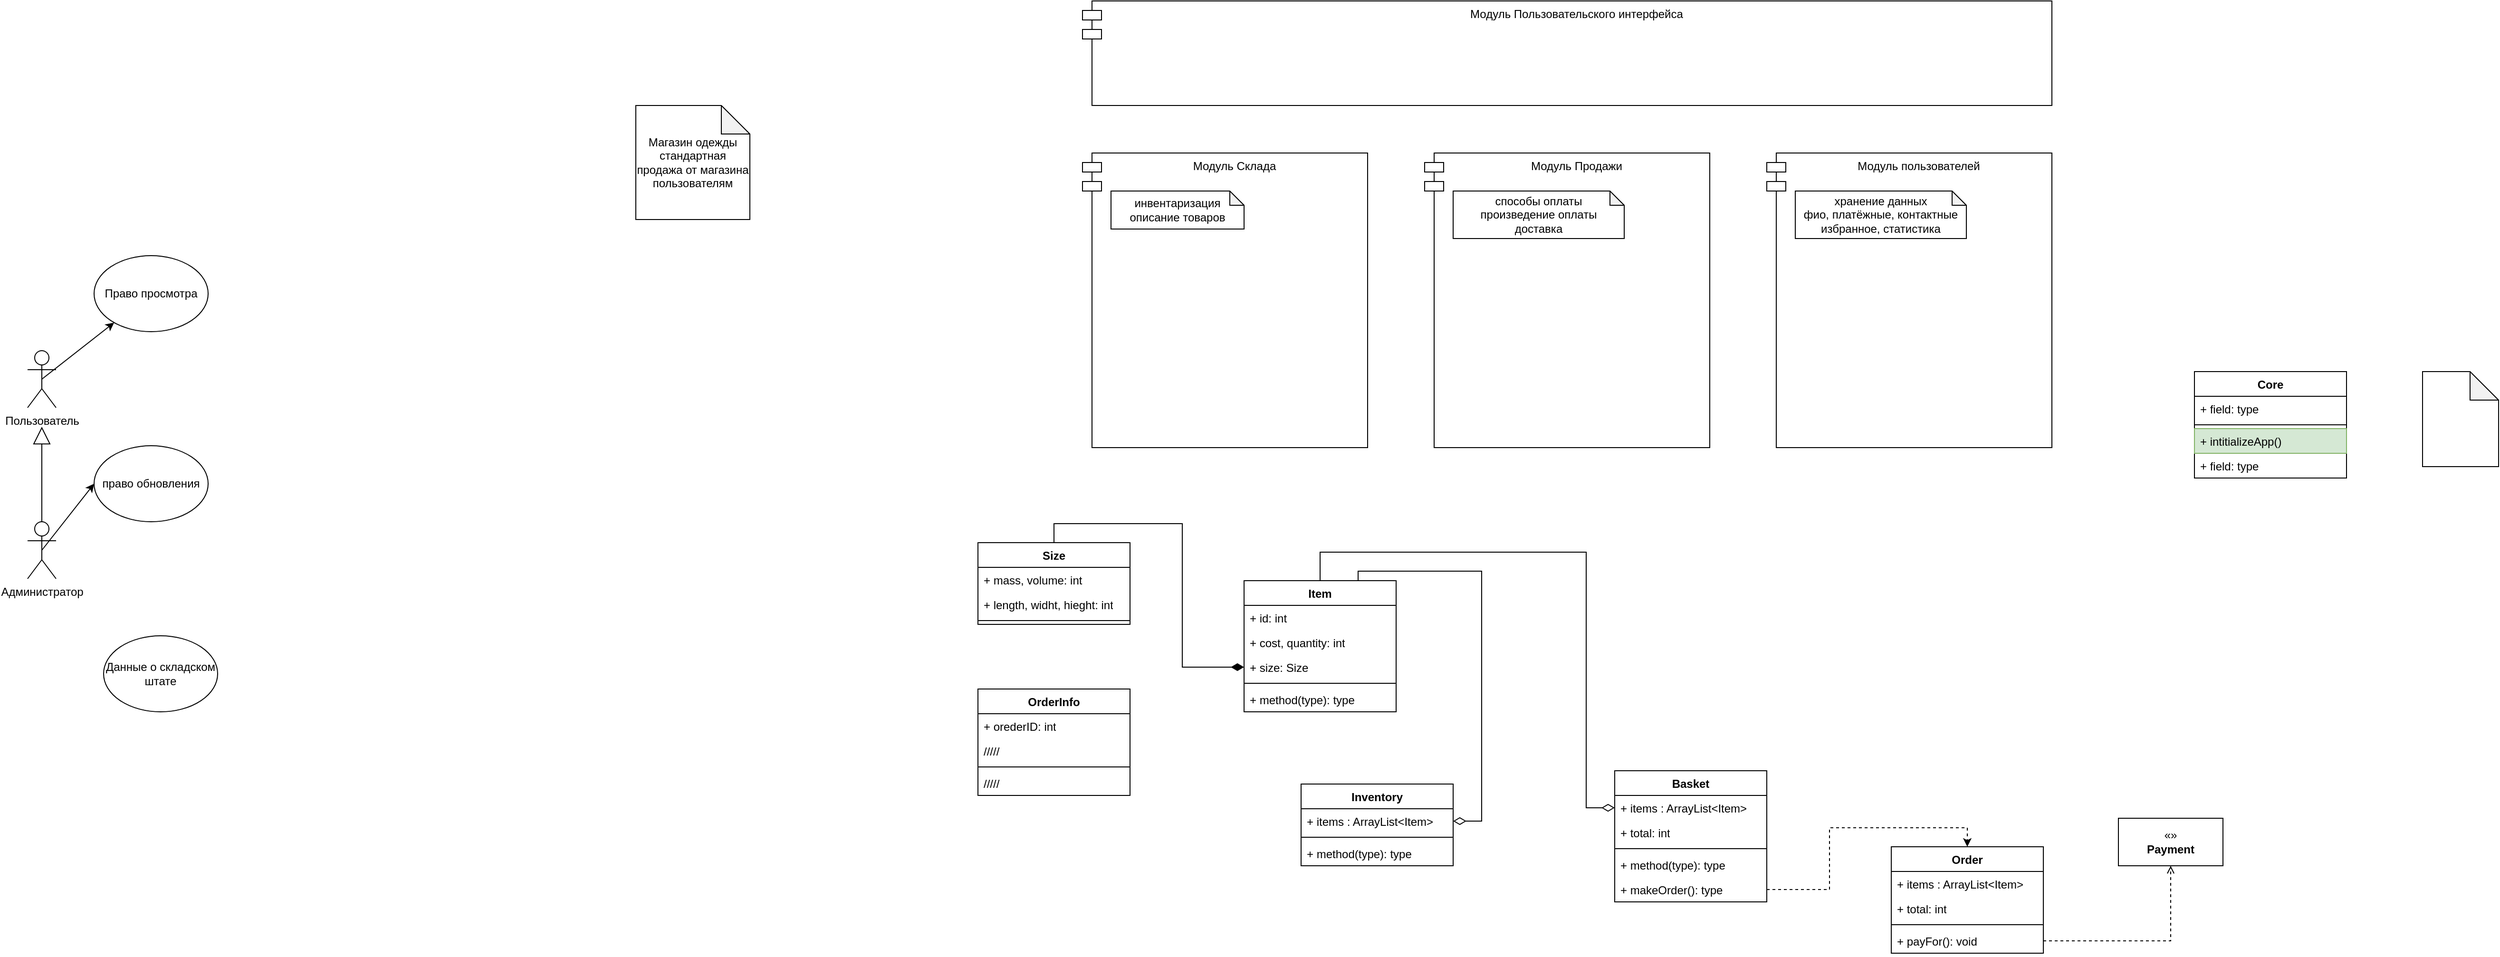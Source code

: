 <mxfile version="21.0.6" type="device" pages="3"><diagram id="Q39r8uRIIfAFtbHmfKKk" name="Диаграмма классов"><mxGraphModel dx="2818" dy="2263" grid="1" gridSize="10" guides="1" tooltips="1" connect="1" arrows="1" fold="1" page="1" pageScale="1" pageWidth="827" pageHeight="1169" math="0" shadow="0"><root><mxCell id="0"/><mxCell id="1" parent="0"/><mxCell id="gawjU3eSKvGi5Zlo-pJi-1" value="Пользователь" style="shape=umlActor;verticalLabelPosition=bottom;verticalAlign=top;html=1;outlineConnect=0;" parent="1" vertex="1"><mxGeometry x="-600" y="298" width="30" height="60" as="geometry"/></mxCell><mxCell id="gawjU3eSKvGi5Zlo-pJi-8" value="Администратор" style="shape=umlActor;verticalLabelPosition=bottom;verticalAlign=top;html=1;outlineConnect=0;" parent="1" vertex="1"><mxGeometry x="-600" y="478" width="30" height="60" as="geometry"/></mxCell><mxCell id="gawjU3eSKvGi5Zlo-pJi-2" value="Право просмотра" style="ellipse;whiteSpace=wrap;html=1;" parent="1" vertex="1"><mxGeometry x="-530" y="198" width="120" height="80" as="geometry"/></mxCell><mxCell id="gawjU3eSKvGi5Zlo-pJi-6" value="право обновления" style="ellipse;whiteSpace=wrap;html=1;" parent="1" vertex="1"><mxGeometry x="-530" y="398" width="120" height="80" as="geometry"/></mxCell><mxCell id="gawjU3eSKvGi5Zlo-pJi-9" value="Данные о складском штате" style="ellipse;whiteSpace=wrap;html=1;" parent="1" vertex="1"><mxGeometry x="-520" y="598" width="120" height="80" as="geometry"/></mxCell><mxCell id="gawjU3eSKvGi5Zlo-pJi-5" value="" style="endArrow=classic;html=1;rounded=0;exitX=0.5;exitY=0.5;exitDx=0;exitDy=0;exitPerimeter=0;" parent="1" source="gawjU3eSKvGi5Zlo-pJi-1" target="gawjU3eSKvGi5Zlo-pJi-2" edge="1"><mxGeometry width="50" height="50" relative="1" as="geometry"><mxPoint x="-490" y="458" as="sourcePoint"/><mxPoint x="-440" y="408" as="targetPoint"/></mxGeometry></mxCell><mxCell id="gawjU3eSKvGi5Zlo-pJi-7" value="" style="endArrow=classic;html=1;rounded=0;exitX=0.5;exitY=0.5;exitDx=0;exitDy=0;exitPerimeter=0;entryX=0;entryY=0.5;entryDx=0;entryDy=0;" parent="1" source="gawjU3eSKvGi5Zlo-pJi-8" target="gawjU3eSKvGi5Zlo-pJi-6" edge="1"><mxGeometry width="50" height="50" relative="1" as="geometry"><mxPoint x="-575" y="338" as="sourcePoint"/><mxPoint x="-420" y="270" as="targetPoint"/></mxGeometry></mxCell><mxCell id="gawjU3eSKvGi5Zlo-pJi-10" value="" style="endArrow=block;endSize=16;endFill=0;html=1;rounded=0;" parent="1" source="gawjU3eSKvGi5Zlo-pJi-8" edge="1"><mxGeometry width="160" relative="1" as="geometry"><mxPoint x="-480" y="438" as="sourcePoint"/><mxPoint x="-585" y="378" as="targetPoint"/></mxGeometry></mxCell><mxCell id="gawjU3eSKvGi5Zlo-pJi-11" value="Магазин одежды&lt;br&gt;стандартная продажа от магазина пользователям" style="shape=note;whiteSpace=wrap;html=1;backgroundOutline=1;darkOpacity=0.05;" parent="1" vertex="1"><mxGeometry x="40" y="40" width="120" height="120" as="geometry"/></mxCell><mxCell id="KpyvJ5JGYnESk2t9id-8-1" value="Модуль Склада" style="shape=module;align=left;spacingLeft=20;align=center;verticalAlign=top;whiteSpace=wrap;html=1;" parent="1" vertex="1"><mxGeometry x="510" y="90" width="300" height="310" as="geometry"/></mxCell><mxCell id="KpyvJ5JGYnESk2t9id-8-3" value="Модуль пользователей" style="shape=module;align=left;spacingLeft=20;align=center;verticalAlign=top;whiteSpace=wrap;html=1;" parent="1" vertex="1"><mxGeometry x="1230" y="90" width="300" height="310" as="geometry"/></mxCell><mxCell id="KpyvJ5JGYnESk2t9id-8-2" value="Модуль Продажи" style="shape=module;align=left;spacingLeft=20;align=center;verticalAlign=top;whiteSpace=wrap;html=1;" parent="1" vertex="1"><mxGeometry x="870" y="90" width="300" height="310" as="geometry"/></mxCell><mxCell id="KpyvJ5JGYnESk2t9id-8-69" value="Модуль Пользовательского интерфейса" style="shape=module;align=left;spacingLeft=20;align=center;verticalAlign=top;whiteSpace=wrap;html=1;" parent="1" vertex="1"><mxGeometry x="510" y="-70" width="1020" height="110" as="geometry"/></mxCell><mxCell id="KpyvJ5JGYnESk2t9id-8-4" value="инвентаризация&lt;br&gt;описание товаров&lt;br&gt;" style="shape=note;whiteSpace=wrap;html=1;backgroundOutline=1;darkOpacity=0.05;size=15;" parent="1" vertex="1"><mxGeometry x="540" y="130" width="140" height="40" as="geometry"/></mxCell><mxCell id="KpyvJ5JGYnESk2t9id-8-6" value="способы оплаты&lt;br&gt;произведение оплаты&lt;br&gt;доставка" style="shape=note;whiteSpace=wrap;html=1;backgroundOutline=1;darkOpacity=0.05;size=15;" parent="1" vertex="1"><mxGeometry x="900" y="130" width="180" height="50" as="geometry"/></mxCell><mxCell id="KpyvJ5JGYnESk2t9id-8-7" value="хранение данных&lt;br&gt;фио, платёжные, контактные&lt;br&gt;избранное, статистика" style="shape=note;whiteSpace=wrap;html=1;backgroundOutline=1;darkOpacity=0.05;size=15;" parent="1" vertex="1"><mxGeometry x="1260" y="130" width="180" height="50" as="geometry"/></mxCell><mxCell id="KpyvJ5JGYnESk2t9id-8-22" value="Core" style="swimlane;fontStyle=1;align=center;verticalAlign=top;childLayout=stackLayout;horizontal=1;startSize=26;horizontalStack=0;resizeParent=1;resizeParentMax=0;resizeLast=0;collapsible=1;marginBottom=0;whiteSpace=wrap;html=1;" parent="1" vertex="1"><mxGeometry x="1680" y="320" width="160" height="112" as="geometry"/></mxCell><mxCell id="KpyvJ5JGYnESk2t9id-8-23" value="+ field: type" style="text;strokeColor=none;fillColor=none;align=left;verticalAlign=top;spacingLeft=4;spacingRight=4;overflow=hidden;rotatable=0;points=[[0,0.5],[1,0.5]];portConstraint=eastwest;whiteSpace=wrap;html=1;" parent="KpyvJ5JGYnESk2t9id-8-22" vertex="1"><mxGeometry y="26" width="160" height="26" as="geometry"/></mxCell><mxCell id="KpyvJ5JGYnESk2t9id-8-24" value="" style="line;strokeWidth=1;fillColor=none;align=left;verticalAlign=middle;spacingTop=-1;spacingLeft=3;spacingRight=3;rotatable=0;labelPosition=right;points=[];portConstraint=eastwest;strokeColor=inherit;" parent="KpyvJ5JGYnESk2t9id-8-22" vertex="1"><mxGeometry y="52" width="160" height="8" as="geometry"/></mxCell><mxCell id="KpyvJ5JGYnESk2t9id-8-25" value="+ intitializeApp()" style="text;strokeColor=#82b366;fillColor=#d5e8d4;align=left;verticalAlign=top;spacingLeft=4;spacingRight=4;overflow=hidden;rotatable=0;points=[[0,0.5],[1,0.5]];portConstraint=eastwest;whiteSpace=wrap;html=1;" parent="KpyvJ5JGYnESk2t9id-8-22" vertex="1"><mxGeometry y="60" width="160" height="26" as="geometry"/></mxCell><mxCell id="KpyvJ5JGYnESk2t9id-8-27" value="+ field: type" style="text;strokeColor=none;fillColor=none;align=left;verticalAlign=top;spacingLeft=4;spacingRight=4;overflow=hidden;rotatable=0;points=[[0,0.5],[1,0.5]];portConstraint=eastwest;whiteSpace=wrap;html=1;" parent="KpyvJ5JGYnESk2t9id-8-22" vertex="1"><mxGeometry y="86" width="160" height="26" as="geometry"/></mxCell><mxCell id="KpyvJ5JGYnESk2t9id-8-28" value="Item" style="swimlane;fontStyle=1;align=center;verticalAlign=top;childLayout=stackLayout;horizontal=1;startSize=26;horizontalStack=0;resizeParent=1;resizeParentMax=0;resizeLast=0;collapsible=1;marginBottom=0;whiteSpace=wrap;html=1;" parent="1" vertex="1"><mxGeometry x="680" y="540" width="160" height="138" as="geometry"/></mxCell><mxCell id="KpyvJ5JGYnESk2t9id-8-86" value="+ id: int" style="text;strokeColor=none;fillColor=none;align=left;verticalAlign=top;spacingLeft=4;spacingRight=4;overflow=hidden;rotatable=0;points=[[0,0.5],[1,0.5]];portConstraint=eastwest;whiteSpace=wrap;html=1;" parent="KpyvJ5JGYnESk2t9id-8-28" vertex="1"><mxGeometry y="26" width="160" height="26" as="geometry"/></mxCell><mxCell id="KpyvJ5JGYnESk2t9id-8-29" value="+ cost, quantity: int" style="text;strokeColor=none;fillColor=none;align=left;verticalAlign=top;spacingLeft=4;spacingRight=4;overflow=hidden;rotatable=0;points=[[0,0.5],[1,0.5]];portConstraint=eastwest;whiteSpace=wrap;html=1;" parent="KpyvJ5JGYnESk2t9id-8-28" vertex="1"><mxGeometry y="52" width="160" height="26" as="geometry"/></mxCell><mxCell id="KpyvJ5JGYnESk2t9id-8-33" value="+ size: Size" style="text;strokeColor=none;fillColor=none;align=left;verticalAlign=top;spacingLeft=4;spacingRight=4;overflow=hidden;rotatable=0;points=[[0,0.5],[1,0.5]];portConstraint=eastwest;whiteSpace=wrap;html=1;" parent="KpyvJ5JGYnESk2t9id-8-28" vertex="1"><mxGeometry y="78" width="160" height="26" as="geometry"/></mxCell><mxCell id="KpyvJ5JGYnESk2t9id-8-30" value="" style="line;strokeWidth=1;fillColor=none;align=left;verticalAlign=middle;spacingTop=-1;spacingLeft=3;spacingRight=3;rotatable=0;labelPosition=right;points=[];portConstraint=eastwest;strokeColor=inherit;" parent="KpyvJ5JGYnESk2t9id-8-28" vertex="1"><mxGeometry y="104" width="160" height="8" as="geometry"/></mxCell><mxCell id="KpyvJ5JGYnESk2t9id-8-31" value="+ method(type): type" style="text;strokeColor=none;fillColor=none;align=left;verticalAlign=top;spacingLeft=4;spacingRight=4;overflow=hidden;rotatable=0;points=[[0,0.5],[1,0.5]];portConstraint=eastwest;whiteSpace=wrap;html=1;" parent="KpyvJ5JGYnESk2t9id-8-28" vertex="1"><mxGeometry y="112" width="160" height="26" as="geometry"/></mxCell><mxCell id="KpyvJ5JGYnESk2t9id-8-42" value="Basket" style="swimlane;fontStyle=1;align=center;verticalAlign=top;childLayout=stackLayout;horizontal=1;startSize=26;horizontalStack=0;resizeParent=1;resizeParentMax=0;resizeLast=0;collapsible=1;marginBottom=0;whiteSpace=wrap;html=1;" parent="1" vertex="1"><mxGeometry x="1070" y="740" width="160" height="138" as="geometry"/></mxCell><mxCell id="KpyvJ5JGYnESk2t9id-8-53" value="+ items : ArrayList&amp;lt;Item&amp;gt;" style="text;strokeColor=none;fillColor=none;align=left;verticalAlign=top;spacingLeft=4;spacingRight=4;overflow=hidden;rotatable=0;points=[[0,0.5],[1,0.5]];portConstraint=eastwest;whiteSpace=wrap;html=1;" parent="KpyvJ5JGYnESk2t9id-8-42" vertex="1"><mxGeometry y="26" width="160" height="26" as="geometry"/></mxCell><mxCell id="KpyvJ5JGYnESk2t9id-8-60" value="+ total: int" style="text;strokeColor=none;fillColor=none;align=left;verticalAlign=top;spacingLeft=4;spacingRight=4;overflow=hidden;rotatable=0;points=[[0,0.5],[1,0.5]];portConstraint=eastwest;whiteSpace=wrap;html=1;" parent="KpyvJ5JGYnESk2t9id-8-42" vertex="1"><mxGeometry y="52" width="160" height="26" as="geometry"/></mxCell><mxCell id="KpyvJ5JGYnESk2t9id-8-45" value="" style="line;strokeWidth=1;fillColor=none;align=left;verticalAlign=middle;spacingTop=-1;spacingLeft=3;spacingRight=3;rotatable=0;labelPosition=right;points=[];portConstraint=eastwest;strokeColor=inherit;" parent="KpyvJ5JGYnESk2t9id-8-42" vertex="1"><mxGeometry y="78" width="160" height="8" as="geometry"/></mxCell><mxCell id="KpyvJ5JGYnESk2t9id-8-46" value="+ method(type): type" style="text;strokeColor=none;fillColor=none;align=left;verticalAlign=top;spacingLeft=4;spacingRight=4;overflow=hidden;rotatable=0;points=[[0,0.5],[1,0.5]];portConstraint=eastwest;whiteSpace=wrap;html=1;" parent="KpyvJ5JGYnESk2t9id-8-42" vertex="1"><mxGeometry y="86" width="160" height="26" as="geometry"/></mxCell><mxCell id="KpyvJ5JGYnESk2t9id-8-59" value="+ makeOrder(): type" style="text;strokeColor=none;fillColor=none;align=left;verticalAlign=top;spacingLeft=4;spacingRight=4;overflow=hidden;rotatable=0;points=[[0,0.5],[1,0.5]];portConstraint=eastwest;whiteSpace=wrap;html=1;" parent="KpyvJ5JGYnESk2t9id-8-42" vertex="1"><mxGeometry y="112" width="160" height="26" as="geometry"/></mxCell><mxCell id="KpyvJ5JGYnESk2t9id-8-54" value="Order" style="swimlane;fontStyle=1;align=center;verticalAlign=top;childLayout=stackLayout;horizontal=1;startSize=26;horizontalStack=0;resizeParent=1;resizeParentMax=0;resizeLast=0;collapsible=1;marginBottom=0;whiteSpace=wrap;html=1;" parent="1" vertex="1"><mxGeometry x="1361" y="820" width="160" height="112" as="geometry"/></mxCell><mxCell id="KpyvJ5JGYnESk2t9id-8-55" value="+ items : ArrayList&amp;lt;Item&amp;gt;" style="text;strokeColor=none;fillColor=none;align=left;verticalAlign=top;spacingLeft=4;spacingRight=4;overflow=hidden;rotatable=0;points=[[0,0.5],[1,0.5]];portConstraint=eastwest;whiteSpace=wrap;html=1;" parent="KpyvJ5JGYnESk2t9id-8-54" vertex="1"><mxGeometry y="26" width="160" height="26" as="geometry"/></mxCell><mxCell id="KpyvJ5JGYnESk2t9id-8-56" value="+ total: int" style="text;strokeColor=none;fillColor=none;align=left;verticalAlign=top;spacingLeft=4;spacingRight=4;overflow=hidden;rotatable=0;points=[[0,0.5],[1,0.5]];portConstraint=eastwest;whiteSpace=wrap;html=1;" parent="KpyvJ5JGYnESk2t9id-8-54" vertex="1"><mxGeometry y="52" width="160" height="26" as="geometry"/></mxCell><mxCell id="KpyvJ5JGYnESk2t9id-8-57" value="" style="line;strokeWidth=1;fillColor=none;align=left;verticalAlign=middle;spacingTop=-1;spacingLeft=3;spacingRight=3;rotatable=0;labelPosition=right;points=[];portConstraint=eastwest;strokeColor=inherit;" parent="KpyvJ5JGYnESk2t9id-8-54" vertex="1"><mxGeometry y="78" width="160" height="8" as="geometry"/></mxCell><mxCell id="KpyvJ5JGYnESk2t9id-8-58" value="+ payFor(): void" style="text;strokeColor=none;fillColor=none;align=left;verticalAlign=top;spacingLeft=4;spacingRight=4;overflow=hidden;rotatable=0;points=[[0,0.5],[1,0.5]];portConstraint=eastwest;whiteSpace=wrap;html=1;" parent="KpyvJ5JGYnESk2t9id-8-54" vertex="1"><mxGeometry y="86" width="160" height="26" as="geometry"/></mxCell><mxCell id="KpyvJ5JGYnESk2t9id-8-41" style="edgeStyle=orthogonalEdgeStyle;rounded=0;orthogonalLoop=1;jettySize=auto;html=1;exitX=0.5;exitY=0;exitDx=0;exitDy=0;entryX=0;entryY=0.5;entryDx=0;entryDy=0;endArrow=diamondThin;endFill=1;endSize=11;" parent="1" source="KpyvJ5JGYnESk2t9id-8-34" target="KpyvJ5JGYnESk2t9id-8-33" edge="1"><mxGeometry relative="1" as="geometry"/></mxCell><mxCell id="KpyvJ5JGYnESk2t9id-8-34" value="Size" style="swimlane;fontStyle=1;align=center;verticalAlign=top;childLayout=stackLayout;horizontal=1;startSize=26;horizontalStack=0;resizeParent=1;resizeParentMax=0;resizeLast=0;collapsible=1;marginBottom=0;whiteSpace=wrap;html=1;" parent="1" vertex="1"><mxGeometry x="400" y="500" width="160" height="86" as="geometry"/></mxCell><mxCell id="KpyvJ5JGYnESk2t9id-8-35" value="+ mass, volume: int" style="text;strokeColor=none;fillColor=none;align=left;verticalAlign=top;spacingLeft=4;spacingRight=4;overflow=hidden;rotatable=0;points=[[0,0.5],[1,0.5]];portConstraint=eastwest;whiteSpace=wrap;html=1;" parent="KpyvJ5JGYnESk2t9id-8-34" vertex="1"><mxGeometry y="26" width="160" height="26" as="geometry"/></mxCell><mxCell id="KpyvJ5JGYnESk2t9id-8-39" value="+ length, widht, hieght: int" style="text;strokeColor=none;fillColor=none;align=left;verticalAlign=top;spacingLeft=4;spacingRight=4;overflow=hidden;rotatable=0;points=[[0,0.5],[1,0.5]];portConstraint=eastwest;whiteSpace=wrap;html=1;" parent="KpyvJ5JGYnESk2t9id-8-34" vertex="1"><mxGeometry y="52" width="160" height="26" as="geometry"/></mxCell><mxCell id="KpyvJ5JGYnESk2t9id-8-37" value="" style="line;strokeWidth=1;fillColor=none;align=left;verticalAlign=middle;spacingTop=-1;spacingLeft=3;spacingRight=3;rotatable=0;labelPosition=right;points=[];portConstraint=eastwest;strokeColor=inherit;" parent="KpyvJ5JGYnESk2t9id-8-34" vertex="1"><mxGeometry y="78" width="160" height="8" as="geometry"/></mxCell><mxCell id="KpyvJ5JGYnESk2t9id-8-70" value="OrderInfo" style="swimlane;fontStyle=1;align=center;verticalAlign=top;childLayout=stackLayout;horizontal=1;startSize=26;horizontalStack=0;resizeParent=1;resizeParentMax=0;resizeLast=0;collapsible=1;marginBottom=0;whiteSpace=wrap;html=1;" parent="1" vertex="1"><mxGeometry x="400" y="654" width="160" height="112" as="geometry"/></mxCell><mxCell id="KpyvJ5JGYnESk2t9id-8-71" value="+ orederID: int" style="text;strokeColor=none;fillColor=none;align=left;verticalAlign=top;spacingLeft=4;spacingRight=4;overflow=hidden;rotatable=0;points=[[0,0.5],[1,0.5]];portConstraint=eastwest;whiteSpace=wrap;html=1;" parent="KpyvJ5JGYnESk2t9id-8-70" vertex="1"><mxGeometry y="26" width="160" height="26" as="geometry"/></mxCell><mxCell id="KpyvJ5JGYnESk2t9id-8-87" value="/////" style="text;strokeColor=none;fillColor=none;align=left;verticalAlign=top;spacingLeft=4;spacingRight=4;overflow=hidden;rotatable=0;points=[[0,0.5],[1,0.5]];portConstraint=eastwest;whiteSpace=wrap;html=1;" parent="KpyvJ5JGYnESk2t9id-8-70" vertex="1"><mxGeometry y="52" width="160" height="26" as="geometry"/></mxCell><mxCell id="KpyvJ5JGYnESk2t9id-8-73" value="" style="line;strokeWidth=1;fillColor=none;align=left;verticalAlign=middle;spacingTop=-1;spacingLeft=3;spacingRight=3;rotatable=0;labelPosition=right;points=[];portConstraint=eastwest;strokeColor=inherit;" parent="KpyvJ5JGYnESk2t9id-8-70" vertex="1"><mxGeometry y="78" width="160" height="8" as="geometry"/></mxCell><mxCell id="KpyvJ5JGYnESk2t9id-8-88" value="/////" style="text;strokeColor=none;fillColor=none;align=left;verticalAlign=top;spacingLeft=4;spacingRight=4;overflow=hidden;rotatable=0;points=[[0,0.5],[1,0.5]];portConstraint=eastwest;whiteSpace=wrap;html=1;" parent="KpyvJ5JGYnESk2t9id-8-70" vertex="1"><mxGeometry y="86" width="160" height="26" as="geometry"/></mxCell><mxCell id="KpyvJ5JGYnESk2t9id-8-47" style="edgeStyle=orthogonalEdgeStyle;rounded=0;orthogonalLoop=1;jettySize=auto;html=1;exitX=0.5;exitY=0;exitDx=0;exitDy=0;entryX=0;entryY=0.5;entryDx=0;entryDy=0;endArrow=diamondThin;endFill=0;endSize=11;" parent="1" source="KpyvJ5JGYnESk2t9id-8-28" target="KpyvJ5JGYnESk2t9id-8-53" edge="1"><mxGeometry relative="1" as="geometry"><mxPoint x="490" y="510" as="sourcePoint"/><mxPoint x="690" y="615" as="targetPoint"/><Array as="points"><mxPoint x="760" y="510"/><mxPoint x="1040" y="510"/><mxPoint x="1040" y="779"/></Array></mxGeometry></mxCell><mxCell id="KpyvJ5JGYnESk2t9id-8-48" value="Inventory" style="swimlane;fontStyle=1;align=center;verticalAlign=top;childLayout=stackLayout;horizontal=1;startSize=26;horizontalStack=0;resizeParent=1;resizeParentMax=0;resizeLast=0;collapsible=1;marginBottom=0;whiteSpace=wrap;html=1;" parent="1" vertex="1"><mxGeometry x="740" y="754" width="160" height="86" as="geometry"/></mxCell><mxCell id="KpyvJ5JGYnESk2t9id-8-49" value="+ items : ArrayList&amp;lt;Item&amp;gt;" style="text;strokeColor=none;fillColor=none;align=left;verticalAlign=top;spacingLeft=4;spacingRight=4;overflow=hidden;rotatable=0;points=[[0,0.5],[1,0.5]];portConstraint=eastwest;whiteSpace=wrap;html=1;" parent="KpyvJ5JGYnESk2t9id-8-48" vertex="1"><mxGeometry y="26" width="160" height="26" as="geometry"/></mxCell><mxCell id="KpyvJ5JGYnESk2t9id-8-50" value="" style="line;strokeWidth=1;fillColor=none;align=left;verticalAlign=middle;spacingTop=-1;spacingLeft=3;spacingRight=3;rotatable=0;labelPosition=right;points=[];portConstraint=eastwest;strokeColor=inherit;" parent="KpyvJ5JGYnESk2t9id-8-48" vertex="1"><mxGeometry y="52" width="160" height="8" as="geometry"/></mxCell><mxCell id="KpyvJ5JGYnESk2t9id-8-51" value="+ method(type): type" style="text;strokeColor=none;fillColor=none;align=left;verticalAlign=top;spacingLeft=4;spacingRight=4;overflow=hidden;rotatable=0;points=[[0,0.5],[1,0.5]];portConstraint=eastwest;whiteSpace=wrap;html=1;" parent="KpyvJ5JGYnESk2t9id-8-48" vertex="1"><mxGeometry y="60" width="160" height="26" as="geometry"/></mxCell><mxCell id="KpyvJ5JGYnESk2t9id-8-52" style="edgeStyle=orthogonalEdgeStyle;rounded=0;orthogonalLoop=1;jettySize=auto;html=1;exitX=0.75;exitY=0;exitDx=0;exitDy=0;endArrow=diamondThin;endFill=0;endSize=11;entryX=1;entryY=0.5;entryDx=0;entryDy=0;" parent="1" source="KpyvJ5JGYnESk2t9id-8-28" target="KpyvJ5JGYnESk2t9id-8-49" edge="1"><mxGeometry relative="1" as="geometry"><mxPoint x="770" y="550" as="sourcePoint"/><mxPoint x="1160" y="750" as="targetPoint"/><Array as="points"><mxPoint x="800" y="530"/><mxPoint x="930" y="530"/><mxPoint x="930" y="793"/></Array></mxGeometry></mxCell><mxCell id="KpyvJ5JGYnESk2t9id-8-61" style="edgeStyle=orthogonalEdgeStyle;rounded=0;orthogonalLoop=1;jettySize=auto;html=1;exitX=1;exitY=0.5;exitDx=0;exitDy=0;dashed=1;" parent="1" source="KpyvJ5JGYnESk2t9id-8-59" target="KpyvJ5JGYnESk2t9id-8-54" edge="1"><mxGeometry relative="1" as="geometry"><Array as="points"><mxPoint x="1296" y="865"/><mxPoint x="1296" y="800"/><mxPoint x="1441" y="800"/></Array></mxGeometry></mxCell><mxCell id="KpyvJ5JGYnESk2t9id-8-67" value="«»&lt;br&gt;&lt;b&gt;Payment&lt;/b&gt;" style="html=1;whiteSpace=wrap;" parent="1" vertex="1"><mxGeometry x="1600" y="790" width="110" height="50" as="geometry"/></mxCell><mxCell id="KpyvJ5JGYnESk2t9id-8-68" style="edgeStyle=orthogonalEdgeStyle;rounded=0;orthogonalLoop=1;jettySize=auto;html=1;exitX=1;exitY=0.5;exitDx=0;exitDy=0;dashed=1;endArrow=open;endFill=0;" parent="1" source="KpyvJ5JGYnESk2t9id-8-58" target="KpyvJ5JGYnESk2t9id-8-67" edge="1"><mxGeometry relative="1" as="geometry"><mxPoint x="1240" y="875" as="sourcePoint"/><mxPoint x="1451" y="830" as="targetPoint"/><Array as="points"><mxPoint x="1655" y="919"/></Array></mxGeometry></mxCell><mxCell id="KpyvJ5JGYnESk2t9id-8-85" value="" style="shape=note;whiteSpace=wrap;html=1;backgroundOutline=1;darkOpacity=0.05;" parent="1" vertex="1"><mxGeometry x="1920" y="320" width="80" height="100" as="geometry"/></mxCell></root></mxGraphModel></diagram><diagram id="VexbFJEOZfffrQNOJcqV" name="Страница покупателя"><mxGraphModel dx="2221" dy="766" grid="1" gridSize="10" guides="1" tooltips="1" connect="1" arrows="1" fold="1" page="1" pageScale="1" pageWidth="827" pageHeight="1169" math="0" shadow="0"><root><mxCell id="0"/><mxCell id="1" parent="0"/><mxCell id="iRpoRRtLdzzD9pZuhx6b-1" value="" style="edgeStyle=orthogonalEdgeStyle;rounded=0;orthogonalLoop=1;jettySize=auto;html=1;" parent="1" target="iRpoRRtLdzzD9pZuhx6b-16" edge="1"><mxGeometry relative="1" as="geometry"><mxPoint x="-434.91" y="100.0" as="sourcePoint"/></mxGeometry></mxCell><mxCell id="iRpoRRtLdzzD9pZuhx6b-2" value="Покупатель" style="shape=umlActor;verticalLabelPosition=bottom;verticalAlign=top;html=1;outlineConnect=0;" parent="1" vertex="1"><mxGeometry x="-449.91" y="40" width="30" height="60" as="geometry"/></mxCell><mxCell id="iRpoRRtLdzzD9pZuhx6b-3" value="" style="edgeStyle=orthogonalEdgeStyle;rounded=0;orthogonalLoop=1;jettySize=auto;html=1;" parent="1" source="iRpoRRtLdzzD9pZuhx6b-4" target="iRpoRRtLdzzD9pZuhx6b-6" edge="1"><mxGeometry relative="1" as="geometry"/></mxCell><mxCell id="iRpoRRtLdzzD9pZuhx6b-4" value="Регистрируется" style="rounded=1;whiteSpace=wrap;html=1;verticalAlign=top;" parent="1" vertex="1"><mxGeometry x="-494.91" y="268" width="120" height="60" as="geometry"/></mxCell><mxCell id="iRpoRRtLdzzD9pZuhx6b-5" value="" style="edgeStyle=orthogonalEdgeStyle;rounded=0;orthogonalLoop=1;jettySize=auto;html=1;" parent="1" source="iRpoRRtLdzzD9pZuhx6b-6" target="iRpoRRtLdzzD9pZuhx6b-8" edge="1"><mxGeometry relative="1" as="geometry"/></mxCell><mxCell id="iRpoRRtLdzzD9pZuhx6b-6" value="Смотрит каталог, выбирает товар" style="rounded=1;whiteSpace=wrap;html=1;verticalAlign=top;" parent="1" vertex="1"><mxGeometry x="-494.91" y="380" width="120" height="60" as="geometry"/></mxCell><mxCell id="iRpoRRtLdzzD9pZuhx6b-7" value="" style="edgeStyle=orthogonalEdgeStyle;rounded=0;orthogonalLoop=1;jettySize=auto;html=1;" parent="1" source="iRpoRRtLdzzD9pZuhx6b-8" target="iRpoRRtLdzzD9pZuhx6b-11" edge="1"><mxGeometry relative="1" as="geometry"/></mxCell><mxCell id="iRpoRRtLdzzD9pZuhx6b-8" value="Добавляет в корзину" style="rounded=1;whiteSpace=wrap;html=1;verticalAlign=top;" parent="1" vertex="1"><mxGeometry x="-494.91" y="520" width="120" height="60" as="geometry"/></mxCell><mxCell id="iRpoRRtLdzzD9pZuhx6b-9" value="" style="edgeStyle=orthogonalEdgeStyle;rounded=0;orthogonalLoop=1;jettySize=auto;html=1;exitX=0;exitY=0.5;exitDx=0;exitDy=0;entryX=0;entryY=0.5;entryDx=0;entryDy=0;" parent="1" source="iRpoRRtLdzzD9pZuhx6b-8" target="iRpoRRtLdzzD9pZuhx6b-6" edge="1"><mxGeometry relative="1" as="geometry"><mxPoint x="-424.91" y="450" as="sourcePoint"/><mxPoint x="-424.91" y="530" as="targetPoint"/><Array as="points"><mxPoint x="-539.91" y="550"/><mxPoint x="-539.91" y="410"/></Array></mxGeometry></mxCell><mxCell id="iRpoRRtLdzzD9pZuhx6b-10" value="" style="edgeStyle=orthogonalEdgeStyle;rounded=0;orthogonalLoop=1;jettySize=auto;html=1;" parent="1" source="iRpoRRtLdzzD9pZuhx6b-11" target="iRpoRRtLdzzD9pZuhx6b-13" edge="1"><mxGeometry relative="1" as="geometry"/></mxCell><mxCell id="iRpoRRtLdzzD9pZuhx6b-11" value="Оформляет заказ" style="rounded=1;whiteSpace=wrap;html=1;verticalAlign=top;" parent="1" vertex="1"><mxGeometry x="-494.91" y="660" width="120" height="60" as="geometry"/></mxCell><mxCell id="iRpoRRtLdzzD9pZuhx6b-12" value="" style="edgeStyle=orthogonalEdgeStyle;rounded=0;orthogonalLoop=1;jettySize=auto;html=1;" parent="1" source="iRpoRRtLdzzD9pZuhx6b-13" target="iRpoRRtLdzzD9pZuhx6b-14" edge="1"><mxGeometry relative="1" as="geometry"/></mxCell><mxCell id="iRpoRRtLdzzD9pZuhx6b-13" value="Заказ уходит на обработку, ожидается оплата" style="rounded=1;whiteSpace=wrap;html=1;verticalAlign=top;" parent="1" vertex="1"><mxGeometry x="-494.91" y="800" width="120" height="60" as="geometry"/></mxCell><mxCell id="iRpoRRtLdzzD9pZuhx6b-14" value="Оплата прошла, заказ исполняется, отображается инф." style="rounded=1;whiteSpace=wrap;html=1;verticalAlign=top;" parent="1" vertex="1"><mxGeometry x="-494.91" y="940" width="120" height="60" as="geometry"/></mxCell><mxCell id="iRpoRRtLdzzD9pZuhx6b-15" value="" style="edgeStyle=orthogonalEdgeStyle;rounded=0;orthogonalLoop=1;jettySize=auto;html=1;" parent="1" source="iRpoRRtLdzzD9pZuhx6b-16" target="iRpoRRtLdzzD9pZuhx6b-4" edge="1"><mxGeometry relative="1" as="geometry"/></mxCell><mxCell id="iRpoRRtLdzzD9pZuhx6b-16" value="Заходит в приложение" style="rounded=1;whiteSpace=wrap;html=1;verticalAlign=top;arcSize=0;" parent="1" vertex="1"><mxGeometry x="-494.91" y="170" width="120" height="60" as="geometry"/></mxCell></root></mxGraphModel></diagram><diagram id="oJ0kxHwDdL8JoxnCxotS" name="Страница продавца"><mxGraphModel dx="1989" dy="638" grid="1" gridSize="10" guides="1" tooltips="1" connect="1" arrows="1" fold="1" page="1" pageScale="1" pageWidth="827" pageHeight="1169" math="0" shadow="0"><root><mxCell id="0"/><mxCell id="1" parent="0"/><mxCell id="6Ingw6vAk291R9jk7pOv-1" value="" style="edgeStyle=orthogonalEdgeStyle;rounded=0;orthogonalLoop=1;jettySize=auto;html=1;" parent="1" target="6Ingw6vAk291R9jk7pOv-3" edge="1"><mxGeometry relative="1" as="geometry"><mxPoint x="400" y="110" as="sourcePoint"/></mxGeometry></mxCell><mxCell id="ilcfAhT4SD9ZilPwc9IK-1" value="" style="edgeStyle=orthogonalEdgeStyle;rounded=0;orthogonalLoop=1;jettySize=auto;html=1;" edge="1" target="ilcfAhT4SD9ZilPwc9IK-4" parent="1"><mxGeometry relative="1" as="geometry"><mxPoint x="-260" y="110" as="sourcePoint"/></mxGeometry></mxCell><mxCell id="6Ingw6vAk291R9jk7pOv-2" value="Продавец" style="shape=umlActor;verticalLabelPosition=bottom;verticalAlign=top;html=1;outlineConnect=0;" parent="1" vertex="1"><mxGeometry x="385" y="40" width="30" height="60" as="geometry"/></mxCell><mxCell id="ilcfAhT4SD9ZilPwc9IK-2" value="Продавец" style="shape=umlActor;verticalLabelPosition=bottom;verticalAlign=top;html=1;outlineConnect=0;" vertex="1" parent="1"><mxGeometry x="-275" y="40" width="30" height="60" as="geometry"/></mxCell><mxCell id="6Ingw6vAk291R9jk7pOv-5" value="" style="edgeStyle=orthogonalEdgeStyle;rounded=0;orthogonalLoop=1;jettySize=auto;html=1;" parent="1" source="6Ingw6vAk291R9jk7pOv-3" target="6Ingw6vAk291R9jk7pOv-4" edge="1"><mxGeometry relative="1" as="geometry"/></mxCell><mxCell id="ilcfAhT4SD9ZilPwc9IK-3" value="" style="edgeStyle=orthogonalEdgeStyle;rounded=0;orthogonalLoop=1;jettySize=auto;html=1;" edge="1" source="ilcfAhT4SD9ZilPwc9IK-4" target="ilcfAhT4SD9ZilPwc9IK-6" parent="1"><mxGeometry relative="1" as="geometry"/></mxCell><mxCell id="6Ingw6vAk291R9jk7pOv-3" value="Заходит в приложение" style="rounded=1;whiteSpace=wrap;html=1;verticalAlign=top;arcSize=0;" parent="1" vertex="1"><mxGeometry x="340" y="170" width="120" height="40" as="geometry"/></mxCell><mxCell id="ilcfAhT4SD9ZilPwc9IK-4" value="Заходит в приложение" style="rounded=1;whiteSpace=wrap;html=1;verticalAlign=top;arcSize=0;" vertex="1" parent="1"><mxGeometry x="-320" y="170" width="120" height="40" as="geometry"/></mxCell><mxCell id="6Ingw6vAk291R9jk7pOv-7" value="" style="edgeStyle=orthogonalEdgeStyle;rounded=0;orthogonalLoop=1;jettySize=auto;html=1;" parent="1" source="6Ingw6vAk291R9jk7pOv-4" target="6Ingw6vAk291R9jk7pOv-6" edge="1"><mxGeometry relative="1" as="geometry"/></mxCell><mxCell id="ilcfAhT4SD9ZilPwc9IK-5" value="" style="edgeStyle=orthogonalEdgeStyle;rounded=0;orthogonalLoop=1;jettySize=auto;html=1;" edge="1" source="ilcfAhT4SD9ZilPwc9IK-6" target="ilcfAhT4SD9ZilPwc9IK-8" parent="1"><mxGeometry relative="1" as="geometry"/></mxCell><mxCell id="6Ingw6vAk291R9jk7pOv-4" value="Заходит в личный кабинет" style="rounded=1;whiteSpace=wrap;html=1;verticalAlign=top;arcSize=0;" parent="1" vertex="1"><mxGeometry x="340" y="240" width="120" height="40" as="geometry"/></mxCell><mxCell id="ilcfAhT4SD9ZilPwc9IK-6" value="Заходит в личный кабинет" style="rounded=1;whiteSpace=wrap;html=1;verticalAlign=top;arcSize=0;" vertex="1" parent="1"><mxGeometry x="-320" y="240" width="120" height="40" as="geometry"/></mxCell><mxCell id="6Ingw6vAk291R9jk7pOv-10" value="" style="edgeStyle=orthogonalEdgeStyle;rounded=0;orthogonalLoop=1;jettySize=auto;html=1;" parent="1" source="6Ingw6vAk291R9jk7pOv-6" target="6Ingw6vAk291R9jk7pOv-9" edge="1"><mxGeometry relative="1" as="geometry"/></mxCell><mxCell id="ilcfAhT4SD9ZilPwc9IK-7" value="" style="edgeStyle=orthogonalEdgeStyle;rounded=0;orthogonalLoop=1;jettySize=auto;html=1;" edge="1" source="ilcfAhT4SD9ZilPwc9IK-8" target="ilcfAhT4SD9ZilPwc9IK-10" parent="1"><mxGeometry relative="1" as="geometry"/></mxCell><mxCell id="6Ingw6vAk291R9jk7pOv-6" value="&lt;div style=&quot;&quot;&gt;&lt;span style=&quot;background-color: initial;&quot;&gt;Раздел с данными о компании:&amp;nbsp;реквизитами, информацией об ИП, или ООО, ИНН, и т.д&lt;/span&gt;&lt;/div&gt;" style="whiteSpace=wrap;html=1;verticalAlign=top;rounded=1;arcSize=0;align=center;" parent="1" vertex="1"><mxGeometry x="330" y="310" width="140" height="70" as="geometry"/></mxCell><mxCell id="ilcfAhT4SD9ZilPwc9IK-8" value="&lt;div style=&quot;&quot;&gt;&lt;span style=&quot;background-color: initial;&quot;&gt;Раздел с данными о компании:&amp;nbsp;реквизитами, информацией об ИП, или ООО, ИНН, и т.д&lt;/span&gt;&lt;/div&gt;" style="whiteSpace=wrap;html=1;verticalAlign=top;rounded=1;arcSize=0;align=center;" vertex="1" parent="1"><mxGeometry x="-330" y="310" width="140" height="70" as="geometry"/></mxCell><mxCell id="6Ingw6vAk291R9jk7pOv-16" value="" style="edgeStyle=orthogonalEdgeStyle;rounded=0;orthogonalLoop=1;jettySize=auto;html=1;fontFamily=Helvetica;fontSize=12;" parent="1" source="6Ingw6vAk291R9jk7pOv-9" target="6Ingw6vAk291R9jk7pOv-15" edge="1"><mxGeometry relative="1" as="geometry"/></mxCell><mxCell id="ilcfAhT4SD9ZilPwc9IK-9" value="" style="edgeStyle=orthogonalEdgeStyle;rounded=0;orthogonalLoop=1;jettySize=auto;html=1;fontFamily=Helvetica;fontSize=12;" edge="1" source="ilcfAhT4SD9ZilPwc9IK-10" target="ilcfAhT4SD9ZilPwc9IK-12" parent="1"><mxGeometry relative="1" as="geometry"/></mxCell><mxCell id="6Ingw6vAk291R9jk7pOv-9" value="&lt;div style=&quot;&quot;&gt;&lt;span style=&quot;background-color: initial;&quot;&gt;Рейтинг продавца, только индекс цен и оценки товаров&lt;/span&gt;&lt;/div&gt;" style="whiteSpace=wrap;html=1;verticalAlign=top;rounded=1;arcSize=0;align=center;" parent="1" vertex="1"><mxGeometry x="330" y="410" width="140" height="60" as="geometry"/></mxCell><mxCell id="ilcfAhT4SD9ZilPwc9IK-10" value="&lt;div style=&quot;&quot;&gt;&lt;span style=&quot;background-color: initial;&quot;&gt;Рейтинг продавца, только индекс цен и оценки товаров&lt;/span&gt;&lt;/div&gt;" style="whiteSpace=wrap;html=1;verticalAlign=top;rounded=1;arcSize=0;align=center;" vertex="1" parent="1"><mxGeometry x="-330" y="410" width="140" height="60" as="geometry"/></mxCell><mxCell id="6Ingw6vAk291R9jk7pOv-18" value="" style="edgeStyle=orthogonalEdgeStyle;rounded=0;orthogonalLoop=1;jettySize=auto;html=1;fontFamily=Helvetica;fontSize=12;" parent="1" source="6Ingw6vAk291R9jk7pOv-15" target="6Ingw6vAk291R9jk7pOv-17" edge="1"><mxGeometry relative="1" as="geometry"/></mxCell><mxCell id="ilcfAhT4SD9ZilPwc9IK-11" value="" style="edgeStyle=orthogonalEdgeStyle;rounded=0;orthogonalLoop=1;jettySize=auto;html=1;fontFamily=Helvetica;fontSize=12;" edge="1" source="ilcfAhT4SD9ZilPwc9IK-12" target="ilcfAhT4SD9ZilPwc9IK-15" parent="1"><mxGeometry relative="1" as="geometry"/></mxCell><mxCell id="6Ingw6vAk291R9jk7pOv-15" value="Сообщения от службы поддержки маркетплейса" style="whiteSpace=wrap;html=1;verticalAlign=top;rounded=1;arcSize=0;" parent="1" vertex="1"><mxGeometry x="340" y="510" width="120" height="60" as="geometry"/></mxCell><mxCell id="ilcfAhT4SD9ZilPwc9IK-12" value="Сообщения от службы поддержки маркетплейса" style="whiteSpace=wrap;html=1;verticalAlign=top;rounded=1;arcSize=0;" vertex="1" parent="1"><mxGeometry x="-320" y="510" width="120" height="60" as="geometry"/></mxCell><mxCell id="6Ingw6vAk291R9jk7pOv-39" value="" style="edgeStyle=orthogonalEdgeStyle;rounded=0;orthogonalLoop=1;jettySize=auto;html=1;fontFamily=Helvetica;fontSize=12;" parent="1" source="6Ingw6vAk291R9jk7pOv-17" target="6Ingw6vAk291R9jk7pOv-38" edge="1"><mxGeometry relative="1" as="geometry"/></mxCell><mxCell id="ilcfAhT4SD9ZilPwc9IK-13" value="" style="edgeStyle=orthogonalEdgeStyle;rounded=0;orthogonalLoop=1;jettySize=auto;html=1;fontFamily=Helvetica;fontSize=12;" edge="1" source="ilcfAhT4SD9ZilPwc9IK-15" target="ilcfAhT4SD9ZilPwc9IK-16" parent="1"><mxGeometry relative="1" as="geometry"/></mxCell><mxCell id="6Ingw6vAk291R9jk7pOv-41" value="" style="edgeStyle=orthogonalEdgeStyle;rounded=0;orthogonalLoop=1;jettySize=auto;html=1;fontFamily=Helvetica;fontSize=12;" parent="1" source="6Ingw6vAk291R9jk7pOv-17" target="6Ingw6vAk291R9jk7pOv-40" edge="1"><mxGeometry relative="1" as="geometry"/></mxCell><mxCell id="ilcfAhT4SD9ZilPwc9IK-14" value="" style="edgeStyle=orthogonalEdgeStyle;rounded=0;orthogonalLoop=1;jettySize=auto;html=1;fontFamily=Helvetica;fontSize=12;" edge="1" source="ilcfAhT4SD9ZilPwc9IK-15" target="ilcfAhT4SD9ZilPwc9IK-18" parent="1"><mxGeometry relative="1" as="geometry"/></mxCell><mxCell id="6Ingw6vAk291R9jk7pOv-17" value="Раздел&amp;nbsp;&lt;br&gt;&quot;Товары и цены&quot; личного кабинета продавца" style="whiteSpace=wrap;html=1;verticalAlign=top;rounded=1;arcSize=0;" parent="1" vertex="1"><mxGeometry x="340" y="600" width="120" height="70" as="geometry"/></mxCell><mxCell id="ilcfAhT4SD9ZilPwc9IK-15" value="Раздел&amp;nbsp;&lt;br&gt;&quot;Товары и цены&quot; личного кабинета продавца" style="whiteSpace=wrap;html=1;verticalAlign=top;rounded=1;arcSize=0;" vertex="1" parent="1"><mxGeometry x="-320" y="600" width="120" height="70" as="geometry"/></mxCell><mxCell id="ilcfAhT4SD9ZilPwc9IK-28" value="Раздел&amp;nbsp;&lt;br&gt;&quot;Товары и цены&quot; личного кабинета продавца" style="whiteSpace=wrap;html=1;verticalAlign=top;rounded=1;arcSize=0;" vertex="1" parent="1"><mxGeometry x="-533" y="510" width="120" height="70" as="geometry"/></mxCell><mxCell id="6Ingw6vAk291R9jk7pOv-38" value="1. Список товаров&lt;br&gt;&lt;br&gt;2. Добавление нового товара&lt;br&gt;&lt;br&gt;3.Управление штрихкодами&lt;br&gt;&lt;br&gt;4. Управление артикулами.&lt;br&gt;&lt;br&gt;5. Загрузка изображений.&lt;br&gt;&lt;br&gt;6. Работа с документами: сертификатами, декларациями." style="whiteSpace=wrap;html=1;verticalAlign=top;rounded=1;arcSize=0;align=left;" parent="1" vertex="1"><mxGeometry x="340" y="700" width="120" height="270" as="geometry"/></mxCell><mxCell id="ilcfAhT4SD9ZilPwc9IK-16" value="1. Список товаров&lt;br&gt;&lt;br&gt;2. Добавление нового товара&lt;br&gt;&lt;br&gt;3.Управление штрихкодами&lt;br&gt;&lt;br&gt;4. Управление артикулами.&lt;br&gt;&lt;br&gt;5. Загрузка изображений.&lt;br&gt;&lt;br&gt;6. Работа с документами: сертификатами, декларациями." style="whiteSpace=wrap;html=1;verticalAlign=top;rounded=1;arcSize=0;align=left;" vertex="1" parent="1"><mxGeometry x="-320" y="700" width="120" height="270" as="geometry"/></mxCell><mxCell id="6Ingw6vAk291R9jk7pOv-43" value="" style="edgeStyle=orthogonalEdgeStyle;rounded=0;orthogonalLoop=1;jettySize=auto;html=1;fontFamily=Helvetica;fontSize=12;" parent="1" source="6Ingw6vAk291R9jk7pOv-40" target="6Ingw6vAk291R9jk7pOv-42" edge="1"><mxGeometry relative="1" as="geometry"/></mxCell><mxCell id="ilcfAhT4SD9ZilPwc9IK-17" value="" style="edgeStyle=orthogonalEdgeStyle;rounded=0;orthogonalLoop=1;jettySize=auto;html=1;fontFamily=Helvetica;fontSize=12;" edge="1" source="ilcfAhT4SD9ZilPwc9IK-18" target="ilcfAhT4SD9ZilPwc9IK-20" parent="1"><mxGeometry relative="1" as="geometry"/></mxCell><mxCell id="6Ingw6vAk291R9jk7pOv-40" value="Подразделы категории &quot;Цены и их назначения&quot;" style="whiteSpace=wrap;html=1;verticalAlign=top;rounded=1;arcSize=0;" parent="1" vertex="1"><mxGeometry x="540" y="605" width="120" height="60" as="geometry"/></mxCell><mxCell id="ilcfAhT4SD9ZilPwc9IK-18" value="Подразделы категории &quot;Цены и их назначения&quot;" style="whiteSpace=wrap;html=1;verticalAlign=top;rounded=1;arcSize=0;" vertex="1" parent="1"><mxGeometry x="-120" y="605" width="120" height="60" as="geometry"/></mxCell><mxCell id="6Ingw6vAk291R9jk7pOv-45" value="" style="edgeStyle=orthogonalEdgeStyle;rounded=0;orthogonalLoop=1;jettySize=auto;html=1;fontFamily=Helvetica;fontSize=12;" parent="1" source="6Ingw6vAk291R9jk7pOv-42" target="6Ingw6vAk291R9jk7pOv-44" edge="1"><mxGeometry relative="1" as="geometry"/></mxCell><mxCell id="ilcfAhT4SD9ZilPwc9IK-19" value="" style="edgeStyle=orthogonalEdgeStyle;rounded=0;orthogonalLoop=1;jettySize=auto;html=1;fontFamily=Helvetica;fontSize=12;" edge="1" source="ilcfAhT4SD9ZilPwc9IK-20" target="ilcfAhT4SD9ZilPwc9IK-21" parent="1"><mxGeometry relative="1" as="geometry"/></mxCell><mxCell id="6Ingw6vAk291R9jk7pOv-42" value="Управление ценами на товары" style="whiteSpace=wrap;html=1;verticalAlign=top;rounded=1;arcSize=0;" parent="1" vertex="1"><mxGeometry x="540" y="700" width="120" height="60" as="geometry"/></mxCell><mxCell id="ilcfAhT4SD9ZilPwc9IK-20" value="Управление ценами на товары" style="whiteSpace=wrap;html=1;verticalAlign=top;rounded=1;arcSize=0;" vertex="1" parent="1"><mxGeometry x="-120" y="700" width="120" height="60" as="geometry"/></mxCell><mxCell id="6Ingw6vAk291R9jk7pOv-44" value="Управление цен на товары" style="whiteSpace=wrap;html=1;verticalAlign=top;rounded=1;arcSize=0;" parent="1" vertex="1"><mxGeometry x="540" y="800" width="120" height="60" as="geometry"/></mxCell><mxCell id="ilcfAhT4SD9ZilPwc9IK-21" value="Управление цен на товары" style="whiteSpace=wrap;html=1;verticalAlign=top;rounded=1;arcSize=0;" vertex="1" parent="1"><mxGeometry x="-120" y="800" width="120" height="60" as="geometry"/></mxCell><mxCell id="ilcfAhT4SD9ZilPwc9IK-23" value="Запуск приложения" style="shape=note;whiteSpace=wrap;html=1;backgroundOutline=1;darkOpacity=0.05;size=13;" vertex="1" parent="1"><mxGeometry x="-150" y="150" width="100" height="70" as="geometry"/></mxCell><mxCell id="ilcfAhT4SD9ZilPwc9IK-24" value="Множество страниц / подменю со своими виджитами" style="shape=note;whiteSpace=wrap;html=1;backgroundOutline=1;darkOpacity=0.05;size=13;" vertex="1" parent="1"><mxGeometry x="-60" y="290" width="120" height="70" as="geometry"/></mxCell><mxCell id="ilcfAhT4SD9ZilPwc9IK-25" value="" style="endArrow=classic;html=1;rounded=0;exitX=1;exitY=0.5;exitDx=0;exitDy=0;" edge="1" parent="1" source="ilcfAhT4SD9ZilPwc9IK-6" target="ilcfAhT4SD9ZilPwc9IK-24"><mxGeometry width="50" height="50" relative="1" as="geometry"><mxPoint x="40" y="400" as="sourcePoint"/><mxPoint x="90" y="350" as="targetPoint"/></mxGeometry></mxCell><mxCell id="ilcfAhT4SD9ZilPwc9IK-26" value="" style="endArrow=classic;html=1;rounded=0;exitX=1;exitY=0.5;exitDx=0;exitDy=0;" edge="1" parent="1" source="ilcfAhT4SD9ZilPwc9IK-8" target="ilcfAhT4SD9ZilPwc9IK-24"><mxGeometry width="50" height="50" relative="1" as="geometry"><mxPoint x="-190" y="270" as="sourcePoint"/><mxPoint x="-30" y="281" as="targetPoint"/></mxGeometry></mxCell><mxCell id="ilcfAhT4SD9ZilPwc9IK-27" value="" style="endArrow=classic;html=1;rounded=0;exitX=1;exitY=0;exitDx=0;exitDy=0;" edge="1" parent="1" source="ilcfAhT4SD9ZilPwc9IK-15" target="ilcfAhT4SD9ZilPwc9IK-24"><mxGeometry width="50" height="50" relative="1" as="geometry"><mxPoint x="-180" y="355" as="sourcePoint"/><mxPoint x="-30" y="303" as="targetPoint"/></mxGeometry></mxCell><mxCell id="ilcfAhT4SD9ZilPwc9IK-29" value="" style="shape=table;startSize=0;container=1;collapsible=0;childLayout=tableLayout;fontSize=16;" vertex="1" parent="1"><mxGeometry x="-800" y="200" width="180" height="120" as="geometry"/></mxCell><mxCell id="ilcfAhT4SD9ZilPwc9IK-30" value="" style="shape=tableRow;horizontal=0;startSize=0;swimlaneHead=0;swimlaneBody=0;strokeColor=inherit;top=0;left=0;bottom=0;right=0;collapsible=0;dropTarget=0;fillColor=none;points=[[0,0.5],[1,0.5]];portConstraint=eastwest;fontSize=16;" vertex="1" parent="ilcfAhT4SD9ZilPwc9IK-29"><mxGeometry width="180" height="40" as="geometry"/></mxCell><mxCell id="ilcfAhT4SD9ZilPwc9IK-31" value="1" style="shape=partialRectangle;html=1;whiteSpace=wrap;connectable=0;strokeColor=inherit;overflow=hidden;fillColor=none;top=0;left=0;bottom=0;right=0;pointerEvents=1;fontSize=16;" vertex="1" parent="ilcfAhT4SD9ZilPwc9IK-30"><mxGeometry width="60" height="40" as="geometry"><mxRectangle width="60" height="40" as="alternateBounds"/></mxGeometry></mxCell><mxCell id="ilcfAhT4SD9ZilPwc9IK-32" value="2" style="shape=partialRectangle;html=1;whiteSpace=wrap;connectable=0;strokeColor=inherit;overflow=hidden;fillColor=none;top=0;left=0;bottom=0;right=0;pointerEvents=1;fontSize=16;" vertex="1" parent="ilcfAhT4SD9ZilPwc9IK-30"><mxGeometry x="60" width="60" height="40" as="geometry"><mxRectangle width="60" height="40" as="alternateBounds"/></mxGeometry></mxCell><mxCell id="ilcfAhT4SD9ZilPwc9IK-33" value="3" style="shape=partialRectangle;html=1;whiteSpace=wrap;connectable=0;strokeColor=inherit;overflow=hidden;fillColor=none;top=0;left=0;bottom=0;right=0;pointerEvents=1;fontSize=16;" vertex="1" parent="ilcfAhT4SD9ZilPwc9IK-30"><mxGeometry x="120" width="60" height="40" as="geometry"><mxRectangle width="60" height="40" as="alternateBounds"/></mxGeometry></mxCell><mxCell id="ilcfAhT4SD9ZilPwc9IK-34" value="" style="shape=tableRow;horizontal=0;startSize=0;swimlaneHead=0;swimlaneBody=0;strokeColor=inherit;top=0;left=0;bottom=0;right=0;collapsible=0;dropTarget=0;fillColor=none;points=[[0,0.5],[1,0.5]];portConstraint=eastwest;fontSize=16;" vertex="1" parent="ilcfAhT4SD9ZilPwc9IK-29"><mxGeometry y="40" width="180" height="40" as="geometry"/></mxCell><mxCell id="ilcfAhT4SD9ZilPwc9IK-35" value="" style="shape=partialRectangle;html=1;whiteSpace=wrap;connectable=0;strokeColor=inherit;overflow=hidden;fillColor=none;top=0;left=0;bottom=0;right=0;pointerEvents=1;fontSize=16;" vertex="1" parent="ilcfAhT4SD9ZilPwc9IK-34"><mxGeometry width="60" height="40" as="geometry"><mxRectangle width="60" height="40" as="alternateBounds"/></mxGeometry></mxCell><mxCell id="ilcfAhT4SD9ZilPwc9IK-36" value="" style="shape=partialRectangle;html=1;whiteSpace=wrap;connectable=0;strokeColor=inherit;overflow=hidden;fillColor=none;top=0;left=0;bottom=0;right=0;pointerEvents=1;fontSize=16;" vertex="1" parent="ilcfAhT4SD9ZilPwc9IK-34"><mxGeometry x="60" width="60" height="40" as="geometry"><mxRectangle width="60" height="40" as="alternateBounds"/></mxGeometry></mxCell><mxCell id="ilcfAhT4SD9ZilPwc9IK-37" value="" style="shape=partialRectangle;html=1;whiteSpace=wrap;connectable=0;strokeColor=inherit;overflow=hidden;fillColor=none;top=0;left=0;bottom=0;right=0;pointerEvents=1;fontSize=16;" vertex="1" parent="ilcfAhT4SD9ZilPwc9IK-34"><mxGeometry x="120" width="60" height="40" as="geometry"><mxRectangle width="60" height="40" as="alternateBounds"/></mxGeometry></mxCell><mxCell id="ilcfAhT4SD9ZilPwc9IK-38" value="" style="shape=tableRow;horizontal=0;startSize=0;swimlaneHead=0;swimlaneBody=0;strokeColor=inherit;top=0;left=0;bottom=0;right=0;collapsible=0;dropTarget=0;fillColor=none;points=[[0,0.5],[1,0.5]];portConstraint=eastwest;fontSize=16;" vertex="1" parent="ilcfAhT4SD9ZilPwc9IK-29"><mxGeometry y="80" width="180" height="40" as="geometry"/></mxCell><mxCell id="ilcfAhT4SD9ZilPwc9IK-39" value="" style="shape=partialRectangle;html=1;whiteSpace=wrap;connectable=0;strokeColor=inherit;overflow=hidden;fillColor=none;top=0;left=0;bottom=0;right=0;pointerEvents=1;fontSize=16;" vertex="1" parent="ilcfAhT4SD9ZilPwc9IK-38"><mxGeometry width="60" height="40" as="geometry"><mxRectangle width="60" height="40" as="alternateBounds"/></mxGeometry></mxCell><mxCell id="ilcfAhT4SD9ZilPwc9IK-40" value="" style="shape=partialRectangle;html=1;whiteSpace=wrap;connectable=0;strokeColor=inherit;overflow=hidden;fillColor=none;top=0;left=0;bottom=0;right=0;pointerEvents=1;fontSize=16;" vertex="1" parent="ilcfAhT4SD9ZilPwc9IK-38"><mxGeometry x="60" width="60" height="40" as="geometry"><mxRectangle width="60" height="40" as="alternateBounds"/></mxGeometry></mxCell><mxCell id="ilcfAhT4SD9ZilPwc9IK-41" value="" style="shape=partialRectangle;html=1;whiteSpace=wrap;connectable=0;strokeColor=inherit;overflow=hidden;fillColor=none;top=0;left=0;bottom=0;right=0;pointerEvents=1;fontSize=16;" vertex="1" parent="ilcfAhT4SD9ZilPwc9IK-38"><mxGeometry x="120" width="60" height="40" as="geometry"><mxRectangle width="60" height="40" as="alternateBounds"/></mxGeometry></mxCell></root></mxGraphModel></diagram></mxfile>